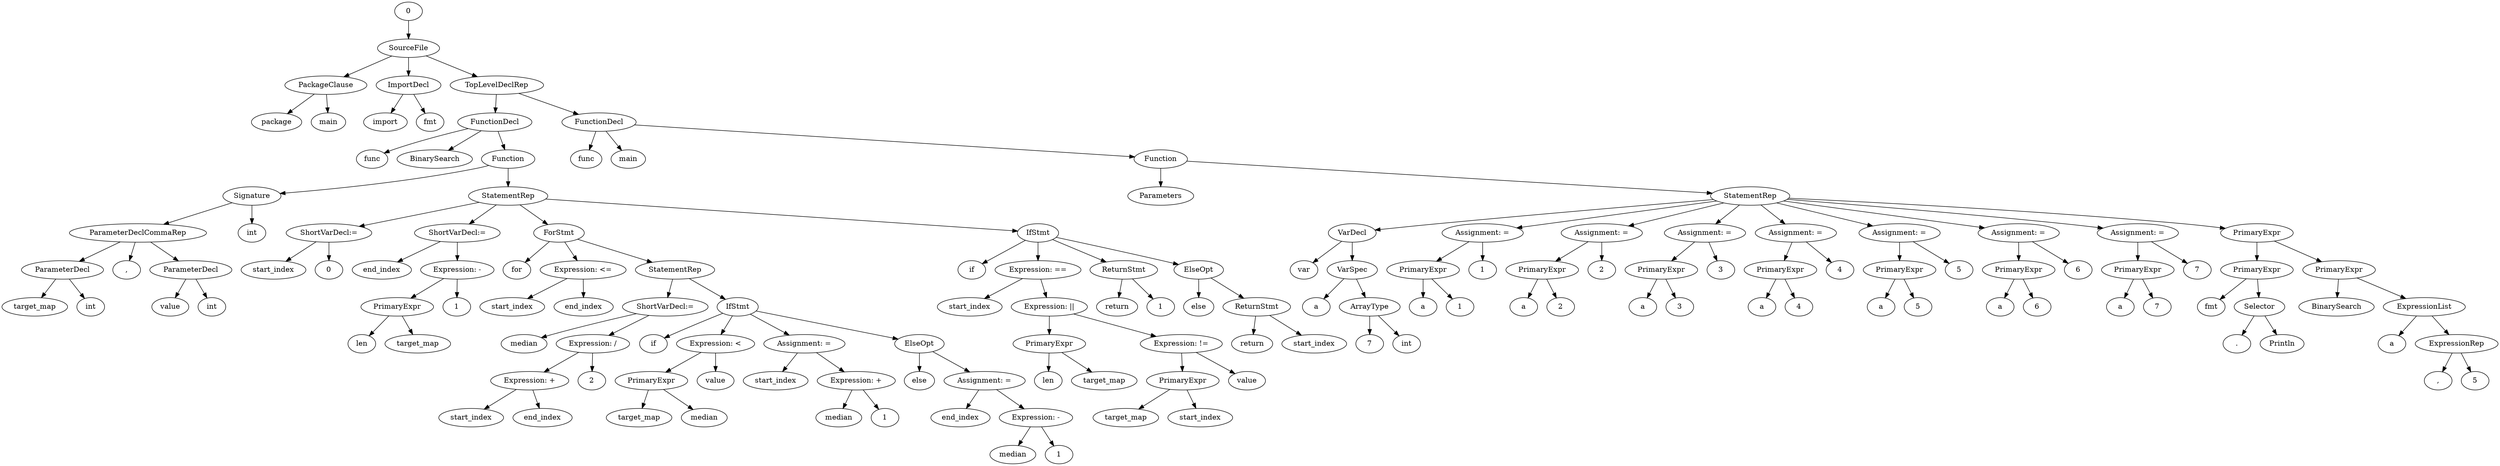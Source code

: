 strict digraph G {
1 [label="SourceFile"];
0 -> 1;
2 [label="PackageClause"];
1 -> 2;
3 [label="package"];
2 -> 3;
5 [label="main"];
2 -> 5;
7 [label="ImportDecl"];
1 -> 7;
8 [label="import"];
7 -> 8;
12 [label="fmt"];
7 -> 12;
13 [label="TopLevelDeclRep"];
1 -> 13;
16 [label="FunctionDecl"];
13 -> 16;
17 [label="func"];
16 -> 17;
19 [label="BinarySearch"];
16 -> 19;
20 [label="Function"];
16 -> 20;
21 [label="Signature"];
20 -> 21;
25 [label="ParameterDeclCommaRep"];
21 -> 25;
26 [label="ParameterDecl"];
25 -> 26;
28 [label="target_map"];
26 -> 28;
32 [label="int"];
26 -> 32;
33 [label=","];
25 -> 33;
34 [label="ParameterDecl"];
25 -> 34;
36 [label="value"];
34 -> 36;
40 [label="int"];
34 -> 40;
46 [label="int"];
21 -> 46;
49 [label="StatementRep"];
20 -> 49;
52 [label="ShortVarDecl:="];
49 -> 52;
53 [label="start_index"];
52 -> 53;
60 [label="0"];
52 -> 60;
63 [label="ShortVarDecl:="];
49 -> 63;
64 [label="end_index"];
63 -> 64;
65 [label="Expression: -"];
63 -> 65;
68 [label="PrimaryExpr"];
65 -> 68;
72 [label="len"];
68 -> 72;
81 [label="target_map"];
68 -> 81;
88 [label="1"];
65 -> 88;
90 [label="ForStmt"];
49 -> 90;
91 [label="for"];
90 -> 91;
94 [label="Expression: <="];
90 -> 94;
100 [label="start_index"];
94 -> 100;
106 [label="end_index"];
94 -> 106;
108 [label="StatementRep"];
90 -> 108;
111 [label="ShortVarDecl:="];
108 -> 111;
112 [label="median"];
111 -> 112;
113 [label="Expression: /"];
111 -> 113;
118 [label="Expression: +"];
113 -> 118;
124 [label="start_index"];
118 -> 124;
130 [label="end_index"];
118 -> 130;
137 [label="2"];
113 -> 137;
139 [label="IfStmt"];
108 -> 139;
140 [label="if"];
139 -> 140;
141 [label="Expression: <"];
139 -> 141;
144 [label="PrimaryExpr"];
141 -> 144;
148 [label="target_map"];
144 -> 148;
155 [label="median"];
144 -> 155;
161 [label="value"];
141 -> 161;
166 [label="Assignment: ="];
139 -> 166;
173 [label="start_index"];
166 -> 173;
175 [label="Expression: +"];
166 -> 175;
181 [label="median"];
175 -> 181;
188 [label="1"];
175 -> 188;
189 [label="ElseOpt"];
139 -> 189;
190 [label="else"];
189 -> 190;
195 [label="Assignment: ="];
189 -> 195;
202 [label="end_index"];
195 -> 202;
204 [label="Expression: -"];
195 -> 204;
210 [label="median"];
204 -> 210;
217 [label="1"];
204 -> 217;
219 [label="IfStmt"];
49 -> 219;
220 [label="if"];
219 -> 220;
221 [label="Expression: =="];
219 -> 221;
227 [label="start_index"];
221 -> 227;
228 [label="Expression: ||"];
221 -> 228;
231 [label="PrimaryExpr"];
228 -> 231;
235 [label="len"];
231 -> 235;
244 [label="target_map"];
231 -> 244;
245 [label="Expression: !="];
228 -> 245;
248 [label="PrimaryExpr"];
245 -> 248;
252 [label="target_map"];
248 -> 252;
259 [label="start_index"];
248 -> 259;
265 [label="value"];
245 -> 265;
269 [label="ReturnStmt"];
219 -> 269;
270 [label="return"];
269 -> 270;
280 [label="1"];
269 -> 280;
281 [label="ElseOpt"];
219 -> 281;
282 [label="else"];
281 -> 282;
286 [label="ReturnStmt"];
281 -> 286;
287 [label="return"];
286 -> 287;
295 [label="start_index"];
286 -> 295;
297 [label="FunctionDecl"];
13 -> 297;
298 [label="func"];
297 -> 298;
300 [label="main"];
297 -> 300;
301 [label="Function"];
297 -> 301;
303 [label="Parameters"];
301 -> 303;
306 [label="StatementRep"];
301 -> 306;
309 [label="VarDecl"];
306 -> 309;
310 [label="var"];
309 -> 310;
311 [label="VarSpec"];
309 -> 311;
313 [label="a"];
311 -> 313;
316 [label="ArrayType"];
311 -> 316;
324 [label="7"];
316 -> 324;
329 [label="int"];
316 -> 329;
332 [label="Assignment: ="];
306 -> 332;
336 [label="PrimaryExpr"];
332 -> 336;
340 [label="a"];
336 -> 340;
348 [label="1"];
336 -> 348;
356 [label="1"];
332 -> 356;
359 [label="Assignment: ="];
306 -> 359;
363 [label="PrimaryExpr"];
359 -> 363;
367 [label="a"];
363 -> 367;
375 [label="2"];
363 -> 375;
383 [label="2"];
359 -> 383;
386 [label="Assignment: ="];
306 -> 386;
390 [label="PrimaryExpr"];
386 -> 390;
394 [label="a"];
390 -> 394;
402 [label="3"];
390 -> 402;
410 [label="3"];
386 -> 410;
413 [label="Assignment: ="];
306 -> 413;
417 [label="PrimaryExpr"];
413 -> 417;
421 [label="a"];
417 -> 421;
429 [label="4"];
417 -> 429;
437 [label="4"];
413 -> 437;
440 [label="Assignment: ="];
306 -> 440;
444 [label="PrimaryExpr"];
440 -> 444;
448 [label="a"];
444 -> 448;
456 [label="5"];
444 -> 456;
464 [label="5"];
440 -> 464;
467 [label="Assignment: ="];
306 -> 467;
471 [label="PrimaryExpr"];
467 -> 471;
475 [label="a"];
471 -> 475;
483 [label="6"];
471 -> 483;
491 [label="6"];
467 -> 491;
494 [label="Assignment: ="];
306 -> 494;
498 [label="PrimaryExpr"];
494 -> 498;
502 [label="a"];
498 -> 502;
510 [label="7"];
498 -> 510;
518 [label="7"];
494 -> 518;
524 [label="PrimaryExpr"];
306 -> 524;
525 [label="PrimaryExpr"];
524 -> 525;
529 [label="fmt"];
525 -> 529;
530 [label="Selector"];
525 -> 530;
531 [label="."];
530 -> 531;
532 [label="Println"];
530 -> 532;
538 [label="PrimaryExpr"];
524 -> 538;
542 [label="BinarySearch"];
538 -> 542;
545 [label="ExpressionList"];
538 -> 545;
551 [label="a"];
545 -> 551;
552 [label="ExpressionRep"];
545 -> 552;
553 [label=","];
552 -> 553;
560 [label="5"];
552 -> 560;
}
